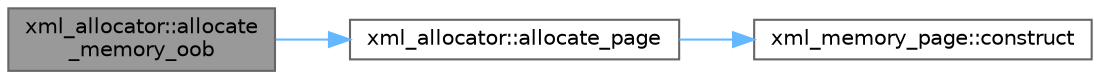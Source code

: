 digraph "xml_allocator::allocate_memory_oob"
{
 // INTERACTIVE_SVG=YES
 // LATEX_PDF_SIZE
  bgcolor="transparent";
  edge [fontname=Helvetica,fontsize=10,labelfontname=Helvetica,labelfontsize=10];
  node [fontname=Helvetica,fontsize=10,shape=box,height=0.2,width=0.4];
  rankdir="LR";
  Node1 [id="Node000001",label="xml_allocator::allocate\l_memory_oob",height=0.2,width=0.4,color="gray40", fillcolor="grey60", style="filled", fontcolor="black",tooltip=" "];
  Node1 -> Node2 [id="edge1_Node000001_Node000002",color="steelblue1",style="solid",tooltip=" "];
  Node2 [id="Node000002",label="xml_allocator::allocate_page",height=0.2,width=0.4,color="grey40", fillcolor="white", style="filled",URL="$d3/dae/structxml__allocator.html#ad07a6aa6876c8c5a5536d409c01d88e5",tooltip=" "];
  Node2 -> Node3 [id="edge2_Node000002_Node000003",color="steelblue1",style="solid",tooltip=" "];
  Node3 [id="Node000003",label="xml_memory_page::construct",height=0.2,width=0.4,color="grey40", fillcolor="white", style="filled",URL="$d7/dd1/structxml__memory__page.html#a071bb9cc9aeccef1655c1336b16472a5",tooltip=" "];
}
